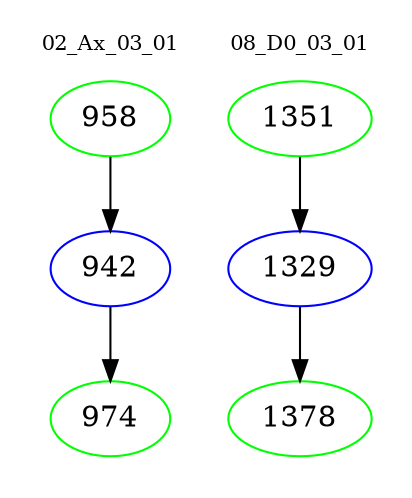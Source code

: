digraph{
subgraph cluster_0 {
color = white
label = "02_Ax_03_01";
fontsize=10;
T0_958 [label="958", color="green"]
T0_958 -> T0_942 [color="black"]
T0_942 [label="942", color="blue"]
T0_942 -> T0_974 [color="black"]
T0_974 [label="974", color="green"]
}
subgraph cluster_1 {
color = white
label = "08_D0_03_01";
fontsize=10;
T1_1351 [label="1351", color="green"]
T1_1351 -> T1_1329 [color="black"]
T1_1329 [label="1329", color="blue"]
T1_1329 -> T1_1378 [color="black"]
T1_1378 [label="1378", color="green"]
}
}
